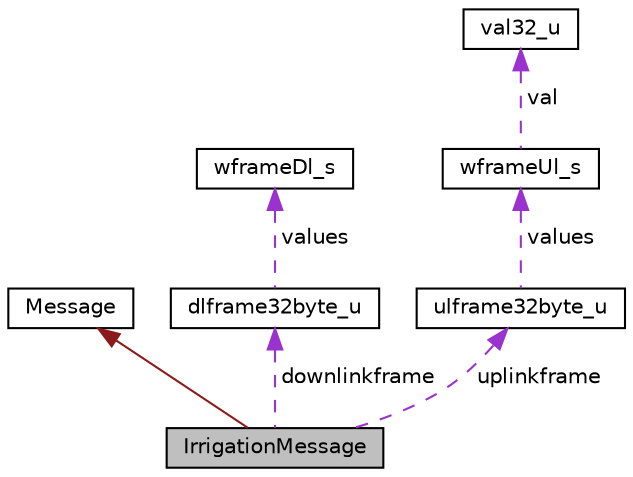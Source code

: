digraph "IrrigationMessage"
{
 // LATEX_PDF_SIZE
  edge [fontname="Helvetica",fontsize="10",labelfontname="Helvetica",labelfontsize="10"];
  node [fontname="Helvetica",fontsize="10",shape=record];
  Node1 [label="IrrigationMessage",height=0.2,width=0.4,color="black", fillcolor="grey75", style="filled", fontcolor="black",tooltip=" "];
  Node2 -> Node1 [dir="back",color="firebrick4",fontsize="10",style="solid",fontname="Helvetica"];
  Node2 [label="Message",height=0.2,width=0.4,color="black", fillcolor="white", style="filled",URL="$class_message.html",tooltip=" "];
  Node3 -> Node1 [dir="back",color="darkorchid3",fontsize="10",style="dashed",label=" downlinkframe" ,fontname="Helvetica"];
  Node3 [label="dlframe32byte_u",height=0.2,width=0.4,color="black", fillcolor="white", style="filled",URL="$uniondlframe32byte__u.html",tooltip=" "];
  Node4 -> Node3 [dir="back",color="darkorchid3",fontsize="10",style="dashed",label=" values" ,fontname="Helvetica"];
  Node4 [label="wframeDl_s",height=0.2,width=0.4,color="black", fillcolor="white", style="filled",URL="$structwframe_dl__s.html",tooltip=" "];
  Node5 -> Node1 [dir="back",color="darkorchid3",fontsize="10",style="dashed",label=" uplinkframe" ,fontname="Helvetica"];
  Node5 [label="ulframe32byte_u",height=0.2,width=0.4,color="black", fillcolor="white", style="filled",URL="$unionulframe32byte__u.html",tooltip=" "];
  Node6 -> Node5 [dir="back",color="darkorchid3",fontsize="10",style="dashed",label=" values" ,fontname="Helvetica"];
  Node6 [label="wframeUl_s",height=0.2,width=0.4,color="black", fillcolor="white", style="filled",URL="$structwframe_ul__s.html",tooltip=" "];
  Node7 -> Node6 [dir="back",color="darkorchid3",fontsize="10",style="dashed",label=" val" ,fontname="Helvetica"];
  Node7 [label="val32_u",height=0.2,width=0.4,color="black", fillcolor="white", style="filled",URL="$unionval32__u.html",tooltip=" "];
}
